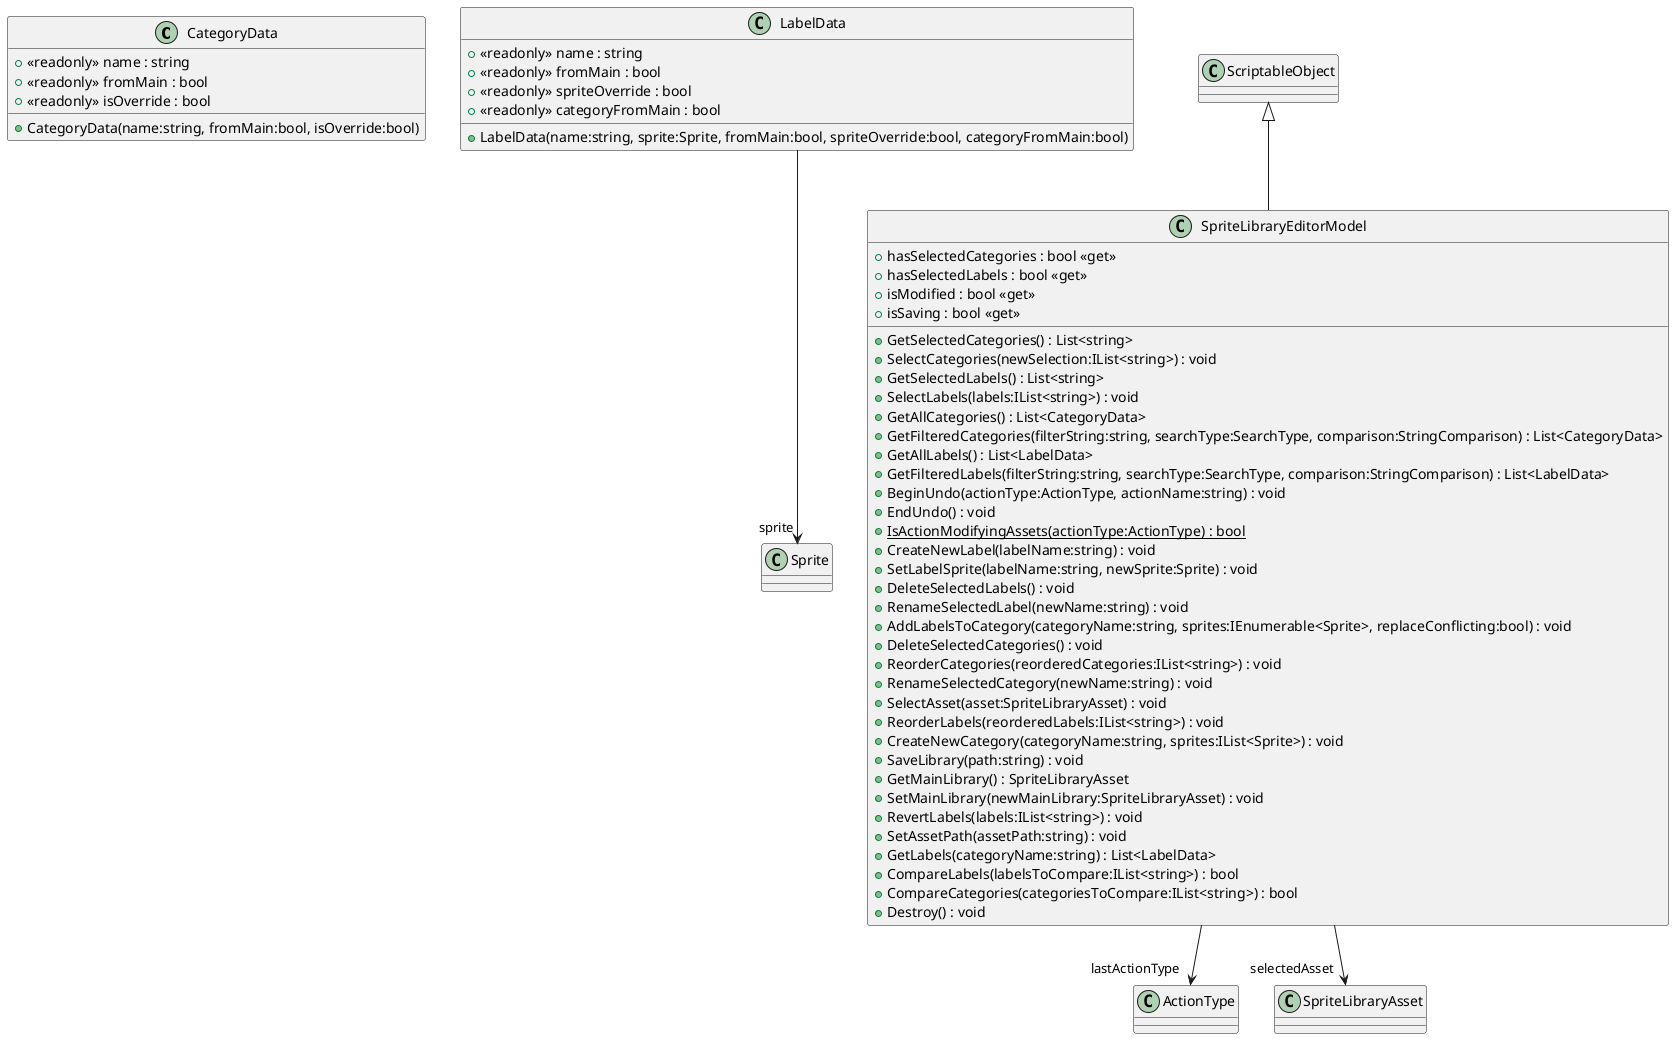 @startuml
class CategoryData {
    + <<readonly>> name : string
    + <<readonly>> fromMain : bool
    + <<readonly>> isOverride : bool
    + CategoryData(name:string, fromMain:bool, isOverride:bool)
}
class LabelData {
    + <<readonly>> name : string
    + <<readonly>> fromMain : bool
    + <<readonly>> spriteOverride : bool
    + <<readonly>> categoryFromMain : bool
    + LabelData(name:string, sprite:Sprite, fromMain:bool, spriteOverride:bool, categoryFromMain:bool)
}
class SpriteLibraryEditorModel {
    + hasSelectedCategories : bool <<get>>
    + hasSelectedLabels : bool <<get>>
    + isModified : bool <<get>>
    + isSaving : bool <<get>>
    + GetSelectedCategories() : List<string>
    + SelectCategories(newSelection:IList<string>) : void
    + GetSelectedLabels() : List<string>
    + SelectLabels(labels:IList<string>) : void
    + GetAllCategories() : List<CategoryData>
    + GetFilteredCategories(filterString:string, searchType:SearchType, comparison:StringComparison) : List<CategoryData>
    + GetAllLabels() : List<LabelData>
    + GetFilteredLabels(filterString:string, searchType:SearchType, comparison:StringComparison) : List<LabelData>
    + BeginUndo(actionType:ActionType, actionName:string) : void
    + EndUndo() : void
    + {static} IsActionModifyingAssets(actionType:ActionType) : bool
    + CreateNewLabel(labelName:string) : void
    + SetLabelSprite(labelName:string, newSprite:Sprite) : void
    + DeleteSelectedLabels() : void
    + RenameSelectedLabel(newName:string) : void
    + AddLabelsToCategory(categoryName:string, sprites:IEnumerable<Sprite>, replaceConflicting:bool) : void
    + DeleteSelectedCategories() : void
    + ReorderCategories(reorderedCategories:IList<string>) : void
    + RenameSelectedCategory(newName:string) : void
    + SelectAsset(asset:SpriteLibraryAsset) : void
    + ReorderLabels(reorderedLabels:IList<string>) : void
    + CreateNewCategory(categoryName:string, sprites:IList<Sprite>) : void
    + SaveLibrary(path:string) : void
    + GetMainLibrary() : SpriteLibraryAsset
    + SetMainLibrary(newMainLibrary:SpriteLibraryAsset) : void
    + RevertLabels(labels:IList<string>) : void
    + SetAssetPath(assetPath:string) : void
    + GetLabels(categoryName:string) : List<LabelData>
    + CompareLabels(labelsToCompare:IList<string>) : bool
    + CompareCategories(categoriesToCompare:IList<string>) : bool
    + Destroy() : void
}
LabelData --> "sprite" Sprite
ScriptableObject <|-- SpriteLibraryEditorModel
SpriteLibraryEditorModel --> "lastActionType" ActionType
SpriteLibraryEditorModel --> "selectedAsset" SpriteLibraryAsset
@enduml
